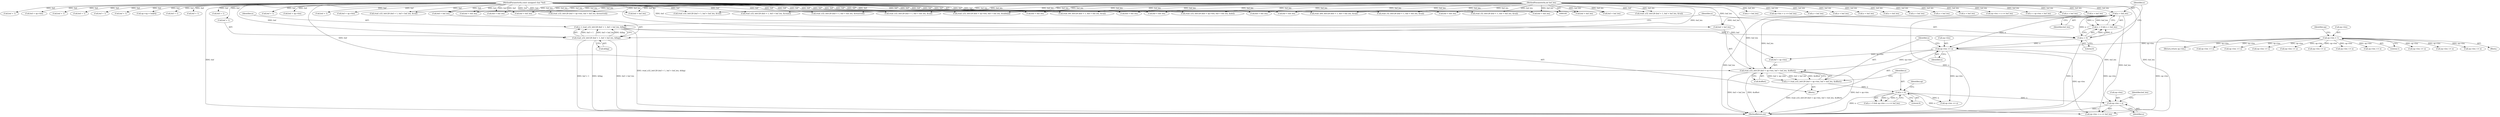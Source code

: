 digraph "0_radare2_52b1526443c1f433087928291d1c3d37a5600515@pointer" {
"1000831" [label="(Call,op->len + n)"];
"1000806" [label="(Call,op->len += n)"];
"1000802" [label="(Call,n < buf_len)"];
"1000799" [label="(Call,n > 0)"];
"1000785" [label="(Call,n = read_u32_leb128 (buf + 1, buf + buf_len, &flag))"];
"1000787" [label="(Call,read_u32_leb128 (buf + 1, buf + buf_len, &flag))"];
"1000102" [label="(MethodParameterIn,const unsigned char *buf)"];
"1000103" [label="(MethodParameterIn,int buf_len)"];
"1000105" [label="(Call,op->len = 1)"];
"1000827" [label="(Call,n > 0)"];
"1000811" [label="(Call,n = read_u32_leb128 (buf + op->len, buf + buf_len, &offset))"];
"1000813" [label="(Call,read_u32_leb128 (buf + op->len, buf + buf_len, &offset))"];
"1000830" [label="(Call,op->len + n <= buf_len)"];
"1000530" [label="(Call,buf + op->len)"];
"1000799" [label="(Call,n > 0)"];
"1000660" [label="(Call,buf + op->len)"];
"1000718" [label="(Call,buf + 1)"];
"1000913" [label="(Call,buf + 1)"];
"1000454" [label="(Call,buf + buf_len)"];
"1000965" [label="(Call,op->len += n)"];
"1000897" [label="(Call,op->len += n)"];
"1001035" [label="(Call,n < buf_len)"];
"1000105" [label="(Call,op->len = 1)"];
"1000402" [label="(Call,buf + buf_len)"];
"1000836" [label="(Identifier,buf_len)"];
"1000984" [label="(Call,buf + buf_len)"];
"1000427" [label="(Call,op->len += n)"];
"1000514" [label="(Call,op->len + n <= buf_len)"];
"1000814" [label="(Call,buf + op->len)"];
"1000916" [label="(Call,buf + buf_len)"];
"1000786" [label="(Identifier,n)"];
"1000659" [label="(Call,read_u32_leb128 (buf + op->len, buf + buf_len, &reserved))"];
"1000931" [label="(Call,op->len += n)"];
"1000787" [label="(Call,read_u32_leb128 (buf + 1, buf + buf_len, &flag))"];
"1000652" [label="(Call,op->len += n)"];
"1000112" [label="(Identifier,op)"];
"1001045" [label="(Call,op->len += n)"];
"1000791" [label="(Call,buf + buf_len)"];
"1000912" [label="(Call,read_i32_leb128 (buf + 1, buf + buf_len, &val))"];
"1000732" [label="(Call,n < buf_len)"];
"1000306" [label="(Call,n < buf_len)"];
"1000788" [label="(Call,buf + 1)"];
"1000633" [label="(Call,read_u32_leb128 (buf + 1, buf + buf_len, &val))"];
"1000529" [label="(Call,read_u32_leb128 (buf + op->len, buf + buf_len, &def))"];
"1000500" [label="(Call,buf + op->len)"];
"1000291" [label="(Call,read_i32_leb128 (buf + 1, buf + buf_len, &val))"];
"1000803" [label="(Identifier,n)"];
"1000801" [label="(Literal,0)"];
"1000721" [label="(Call,buf + buf_len)"];
"1000381" [label="(Call,op->len += n)"];
"1000794" [label="(Call,&flag)"];
"1000813" [label="(Call,read_u32_leb128 (buf + op->len, buf + buf_len, &offset))"];
"1000451" [label="(Call,buf + 1)"];
"1000981" [label="(Call,buf + 1)"];
"1000398" [label="(Call,read_u32_leb128 (buf + 1, buf + buf_len, &val))"];
"1000637" [label="(Call,buf + buf_len)"];
"1000827" [label="(Call,n > 0)"];
"1000947" [label="(Call,buf + 1)"];
"1000450" [label="(Call,read_u32_leb128 (buf + 1, buf + buf_len, &count))"];
"1000807" [label="(Call,op->len)"];
"1000110" [label="(Call,op->op = buf[0])"];
"1000499" [label="(Call,read_u32_leb128 (buf + op->len, buf + buf_len, &table[i]))"];
"1000880" [label="(Call,n < buf_len)"];
"1000961" [label="(Call,n < buf_len)"];
"1000995" [label="(Call,n < buf_len)"];
"1000869" [label="(Call,buf + buf_len)"];
"1000109" [label="(Literal,1)"];
"1000717" [label="(Call,read_u32_leb128 (buf + 1, buf + buf_len, &val))"];
"1000812" [label="(Identifier,n)"];
"1000465" [label="(Call,n < buf_len)"];
"1000665" [label="(Call,buf + buf_len)"];
"1000826" [label="(Call,n > 0 && op->len + n <= buf_len)"];
"1000865" [label="(Call,read_u32_leb128 (buf + 1, buf + buf_len, &reserved))"];
"1000946" [label="(Call,read_i64_leb128 (buf + 1, buf + buf_len, &val))"];
"1000295" [label="(Call,buf + buf_len)"];
"1000648" [label="(Call,n < buf_len)"];
"1000835" [label="(Identifier,n)"];
"1000804" [label="(Identifier,buf_len)"];
"1000292" [label="(Call,buf + 1)"];
"1000802" [label="(Call,n < buf_len)"];
"1000832" [label="(Call,op->len)"];
"1001020" [label="(Call,read_u64_leb128 (buf + 1, buf + buf_len, &val))"];
"1000746" [label="(Call,op->len += n)"];
"1000822" [label="(Call,&offset)"];
"1000535" [label="(Call,buf + buf_len)"];
"1001024" [label="(Call,buf + buf_len)"];
"1000833" [label="(Identifier,op)"];
"1001021" [label="(Call,buf + 1)"];
"1000505" [label="(Call,buf + buf_len)"];
"1000866" [label="(Call,buf + 1)"];
"1000676" [label="(Call,op->len + n <= buf_len)"];
"1001073" [label="(MethodReturn,int)"];
"1000849" [label="(Call,op->len += n)"];
"1000482" [label="(Call,op->len += n)"];
"1000634" [label="(Call,buf + 1)"];
"1000546" [label="(Call,n + op->len < buf_len)"];
"1000106" [label="(Call,op->len)"];
"1000811" [label="(Call,n = read_u32_leb128 (buf + op->len, buf + buf_len, &offset))"];
"1000800" [label="(Identifier,n)"];
"1000829" [label="(Literal,0)"];
"1001005" [label="(Call,op->len += n)"];
"1000810" [label="(Identifier,n)"];
"1000103" [label="(MethodParameterIn,int buf_len)"];
"1000798" [label="(Call,n > 0 && n < buf_len)"];
"1000980" [label="(Call,read_u32_leb128 (buf + 1, buf + buf_len, &val))"];
"1000399" [label="(Call,buf + 1)"];
"1000413" [label="(Call,n < buf_len)"];
"1000104" [label="(Block,)"];
"1000785" [label="(Call,n = read_u32_leb128 (buf + 1, buf + buf_len, &flag))"];
"1000102" [label="(MethodParameterIn,const unsigned char *buf)"];
"1000806" [label="(Call,op->len += n)"];
"1000831" [label="(Call,op->len + n)"];
"1000819" [label="(Call,buf + buf_len)"];
"1001053" [label="(Return,return op->len;)"];
"1000775" [label="(Block,)"];
"1000828" [label="(Identifier,n)"];
"1000927" [label="(Call,n < buf_len)"];
"1000950" [label="(Call,buf + buf_len)"];
"1000831" -> "1000830"  [label="AST: "];
"1000831" -> "1000835"  [label="CFG: "];
"1000832" -> "1000831"  [label="AST: "];
"1000835" -> "1000831"  [label="AST: "];
"1000836" -> "1000831"  [label="CFG: "];
"1000831" -> "1001073"  [label="DDG: n"];
"1000806" -> "1000831"  [label="DDG: op->len"];
"1000827" -> "1000831"  [label="DDG: n"];
"1000806" -> "1000775"  [label="AST: "];
"1000806" -> "1000810"  [label="CFG: "];
"1000807" -> "1000806"  [label="AST: "];
"1000810" -> "1000806"  [label="AST: "];
"1000812" -> "1000806"  [label="CFG: "];
"1000802" -> "1000806"  [label="DDG: n"];
"1000799" -> "1000806"  [label="DDG: n"];
"1000105" -> "1000806"  [label="DDG: op->len"];
"1000806" -> "1000813"  [label="DDG: op->len"];
"1000806" -> "1000814"  [label="DDG: op->len"];
"1000806" -> "1000830"  [label="DDG: op->len"];
"1000806" -> "1000849"  [label="DDG: op->len"];
"1000802" -> "1000798"  [label="AST: "];
"1000802" -> "1000804"  [label="CFG: "];
"1000803" -> "1000802"  [label="AST: "];
"1000804" -> "1000802"  [label="AST: "];
"1000798" -> "1000802"  [label="CFG: "];
"1000802" -> "1001073"  [label="DDG: n"];
"1000802" -> "1001073"  [label="DDG: buf_len"];
"1000802" -> "1000798"  [label="DDG: n"];
"1000802" -> "1000798"  [label="DDG: buf_len"];
"1000799" -> "1000802"  [label="DDG: n"];
"1000103" -> "1000802"  [label="DDG: buf_len"];
"1000802" -> "1000813"  [label="DDG: buf_len"];
"1000802" -> "1000819"  [label="DDG: buf_len"];
"1000802" -> "1000830"  [label="DDG: buf_len"];
"1000799" -> "1000798"  [label="AST: "];
"1000799" -> "1000801"  [label="CFG: "];
"1000800" -> "1000799"  [label="AST: "];
"1000801" -> "1000799"  [label="AST: "];
"1000803" -> "1000799"  [label="CFG: "];
"1000798" -> "1000799"  [label="CFG: "];
"1000799" -> "1001073"  [label="DDG: n"];
"1000799" -> "1000798"  [label="DDG: n"];
"1000799" -> "1000798"  [label="DDG: 0"];
"1000785" -> "1000799"  [label="DDG: n"];
"1000785" -> "1000775"  [label="AST: "];
"1000785" -> "1000787"  [label="CFG: "];
"1000786" -> "1000785"  [label="AST: "];
"1000787" -> "1000785"  [label="AST: "];
"1000800" -> "1000785"  [label="CFG: "];
"1000785" -> "1001073"  [label="DDG: read_u32_leb128 (buf + 1, buf + buf_len, &flag)"];
"1000787" -> "1000785"  [label="DDG: buf + 1"];
"1000787" -> "1000785"  [label="DDG: buf + buf_len"];
"1000787" -> "1000785"  [label="DDG: &flag"];
"1000787" -> "1000794"  [label="CFG: "];
"1000788" -> "1000787"  [label="AST: "];
"1000791" -> "1000787"  [label="AST: "];
"1000794" -> "1000787"  [label="AST: "];
"1000787" -> "1001073"  [label="DDG: buf + buf_len"];
"1000787" -> "1001073"  [label="DDG: buf + 1"];
"1000787" -> "1001073"  [label="DDG: &flag"];
"1000102" -> "1000787"  [label="DDG: buf"];
"1000103" -> "1000787"  [label="DDG: buf_len"];
"1000102" -> "1000100"  [label="AST: "];
"1000102" -> "1001073"  [label="DDG: buf"];
"1000102" -> "1000110"  [label="DDG: buf"];
"1000102" -> "1000291"  [label="DDG: buf"];
"1000102" -> "1000292"  [label="DDG: buf"];
"1000102" -> "1000295"  [label="DDG: buf"];
"1000102" -> "1000398"  [label="DDG: buf"];
"1000102" -> "1000399"  [label="DDG: buf"];
"1000102" -> "1000402"  [label="DDG: buf"];
"1000102" -> "1000450"  [label="DDG: buf"];
"1000102" -> "1000451"  [label="DDG: buf"];
"1000102" -> "1000454"  [label="DDG: buf"];
"1000102" -> "1000499"  [label="DDG: buf"];
"1000102" -> "1000500"  [label="DDG: buf"];
"1000102" -> "1000505"  [label="DDG: buf"];
"1000102" -> "1000529"  [label="DDG: buf"];
"1000102" -> "1000530"  [label="DDG: buf"];
"1000102" -> "1000535"  [label="DDG: buf"];
"1000102" -> "1000633"  [label="DDG: buf"];
"1000102" -> "1000634"  [label="DDG: buf"];
"1000102" -> "1000637"  [label="DDG: buf"];
"1000102" -> "1000659"  [label="DDG: buf"];
"1000102" -> "1000660"  [label="DDG: buf"];
"1000102" -> "1000665"  [label="DDG: buf"];
"1000102" -> "1000717"  [label="DDG: buf"];
"1000102" -> "1000718"  [label="DDG: buf"];
"1000102" -> "1000721"  [label="DDG: buf"];
"1000102" -> "1000788"  [label="DDG: buf"];
"1000102" -> "1000791"  [label="DDG: buf"];
"1000102" -> "1000813"  [label="DDG: buf"];
"1000102" -> "1000814"  [label="DDG: buf"];
"1000102" -> "1000819"  [label="DDG: buf"];
"1000102" -> "1000865"  [label="DDG: buf"];
"1000102" -> "1000866"  [label="DDG: buf"];
"1000102" -> "1000869"  [label="DDG: buf"];
"1000102" -> "1000912"  [label="DDG: buf"];
"1000102" -> "1000913"  [label="DDG: buf"];
"1000102" -> "1000916"  [label="DDG: buf"];
"1000102" -> "1000946"  [label="DDG: buf"];
"1000102" -> "1000947"  [label="DDG: buf"];
"1000102" -> "1000950"  [label="DDG: buf"];
"1000102" -> "1000980"  [label="DDG: buf"];
"1000102" -> "1000981"  [label="DDG: buf"];
"1000102" -> "1000984"  [label="DDG: buf"];
"1000102" -> "1001020"  [label="DDG: buf"];
"1000102" -> "1001021"  [label="DDG: buf"];
"1000102" -> "1001024"  [label="DDG: buf"];
"1000103" -> "1000100"  [label="AST: "];
"1000103" -> "1001073"  [label="DDG: buf_len"];
"1000103" -> "1000291"  [label="DDG: buf_len"];
"1000103" -> "1000295"  [label="DDG: buf_len"];
"1000103" -> "1000306"  [label="DDG: buf_len"];
"1000103" -> "1000398"  [label="DDG: buf_len"];
"1000103" -> "1000402"  [label="DDG: buf_len"];
"1000103" -> "1000413"  [label="DDG: buf_len"];
"1000103" -> "1000450"  [label="DDG: buf_len"];
"1000103" -> "1000454"  [label="DDG: buf_len"];
"1000103" -> "1000465"  [label="DDG: buf_len"];
"1000103" -> "1000499"  [label="DDG: buf_len"];
"1000103" -> "1000505"  [label="DDG: buf_len"];
"1000103" -> "1000514"  [label="DDG: buf_len"];
"1000103" -> "1000529"  [label="DDG: buf_len"];
"1000103" -> "1000535"  [label="DDG: buf_len"];
"1000103" -> "1000546"  [label="DDG: buf_len"];
"1000103" -> "1000633"  [label="DDG: buf_len"];
"1000103" -> "1000637"  [label="DDG: buf_len"];
"1000103" -> "1000648"  [label="DDG: buf_len"];
"1000103" -> "1000659"  [label="DDG: buf_len"];
"1000103" -> "1000665"  [label="DDG: buf_len"];
"1000103" -> "1000676"  [label="DDG: buf_len"];
"1000103" -> "1000717"  [label="DDG: buf_len"];
"1000103" -> "1000721"  [label="DDG: buf_len"];
"1000103" -> "1000732"  [label="DDG: buf_len"];
"1000103" -> "1000791"  [label="DDG: buf_len"];
"1000103" -> "1000813"  [label="DDG: buf_len"];
"1000103" -> "1000819"  [label="DDG: buf_len"];
"1000103" -> "1000830"  [label="DDG: buf_len"];
"1000103" -> "1000865"  [label="DDG: buf_len"];
"1000103" -> "1000869"  [label="DDG: buf_len"];
"1000103" -> "1000880"  [label="DDG: buf_len"];
"1000103" -> "1000912"  [label="DDG: buf_len"];
"1000103" -> "1000916"  [label="DDG: buf_len"];
"1000103" -> "1000927"  [label="DDG: buf_len"];
"1000103" -> "1000946"  [label="DDG: buf_len"];
"1000103" -> "1000950"  [label="DDG: buf_len"];
"1000103" -> "1000961"  [label="DDG: buf_len"];
"1000103" -> "1000980"  [label="DDG: buf_len"];
"1000103" -> "1000984"  [label="DDG: buf_len"];
"1000103" -> "1000995"  [label="DDG: buf_len"];
"1000103" -> "1001020"  [label="DDG: buf_len"];
"1000103" -> "1001024"  [label="DDG: buf_len"];
"1000103" -> "1001035"  [label="DDG: buf_len"];
"1000105" -> "1000104"  [label="AST: "];
"1000105" -> "1000109"  [label="CFG: "];
"1000106" -> "1000105"  [label="AST: "];
"1000109" -> "1000105"  [label="AST: "];
"1000112" -> "1000105"  [label="CFG: "];
"1000105" -> "1001073"  [label="DDG: op->len"];
"1000105" -> "1000381"  [label="DDG: op->len"];
"1000105" -> "1000427"  [label="DDG: op->len"];
"1000105" -> "1000482"  [label="DDG: op->len"];
"1000105" -> "1000652"  [label="DDG: op->len"];
"1000105" -> "1000746"  [label="DDG: op->len"];
"1000105" -> "1000897"  [label="DDG: op->len"];
"1000105" -> "1000931"  [label="DDG: op->len"];
"1000105" -> "1000965"  [label="DDG: op->len"];
"1000105" -> "1001005"  [label="DDG: op->len"];
"1000105" -> "1001045"  [label="DDG: op->len"];
"1000105" -> "1001053"  [label="DDG: op->len"];
"1000827" -> "1000826"  [label="AST: "];
"1000827" -> "1000829"  [label="CFG: "];
"1000828" -> "1000827"  [label="AST: "];
"1000829" -> "1000827"  [label="AST: "];
"1000833" -> "1000827"  [label="CFG: "];
"1000826" -> "1000827"  [label="CFG: "];
"1000827" -> "1001073"  [label="DDG: n"];
"1000827" -> "1000826"  [label="DDG: n"];
"1000827" -> "1000826"  [label="DDG: 0"];
"1000811" -> "1000827"  [label="DDG: n"];
"1000827" -> "1000830"  [label="DDG: n"];
"1000827" -> "1000849"  [label="DDG: n"];
"1000811" -> "1000775"  [label="AST: "];
"1000811" -> "1000813"  [label="CFG: "];
"1000812" -> "1000811"  [label="AST: "];
"1000813" -> "1000811"  [label="AST: "];
"1000828" -> "1000811"  [label="CFG: "];
"1000811" -> "1001073"  [label="DDG: read_u32_leb128 (buf + op->len, buf + buf_len, &offset)"];
"1000813" -> "1000811"  [label="DDG: buf + op->len"];
"1000813" -> "1000811"  [label="DDG: buf + buf_len"];
"1000813" -> "1000811"  [label="DDG: &offset"];
"1000813" -> "1000822"  [label="CFG: "];
"1000814" -> "1000813"  [label="AST: "];
"1000819" -> "1000813"  [label="AST: "];
"1000822" -> "1000813"  [label="AST: "];
"1000813" -> "1001073"  [label="DDG: buf + op->len"];
"1000813" -> "1001073"  [label="DDG: buf + buf_len"];
"1000813" -> "1001073"  [label="DDG: &offset"];
}
